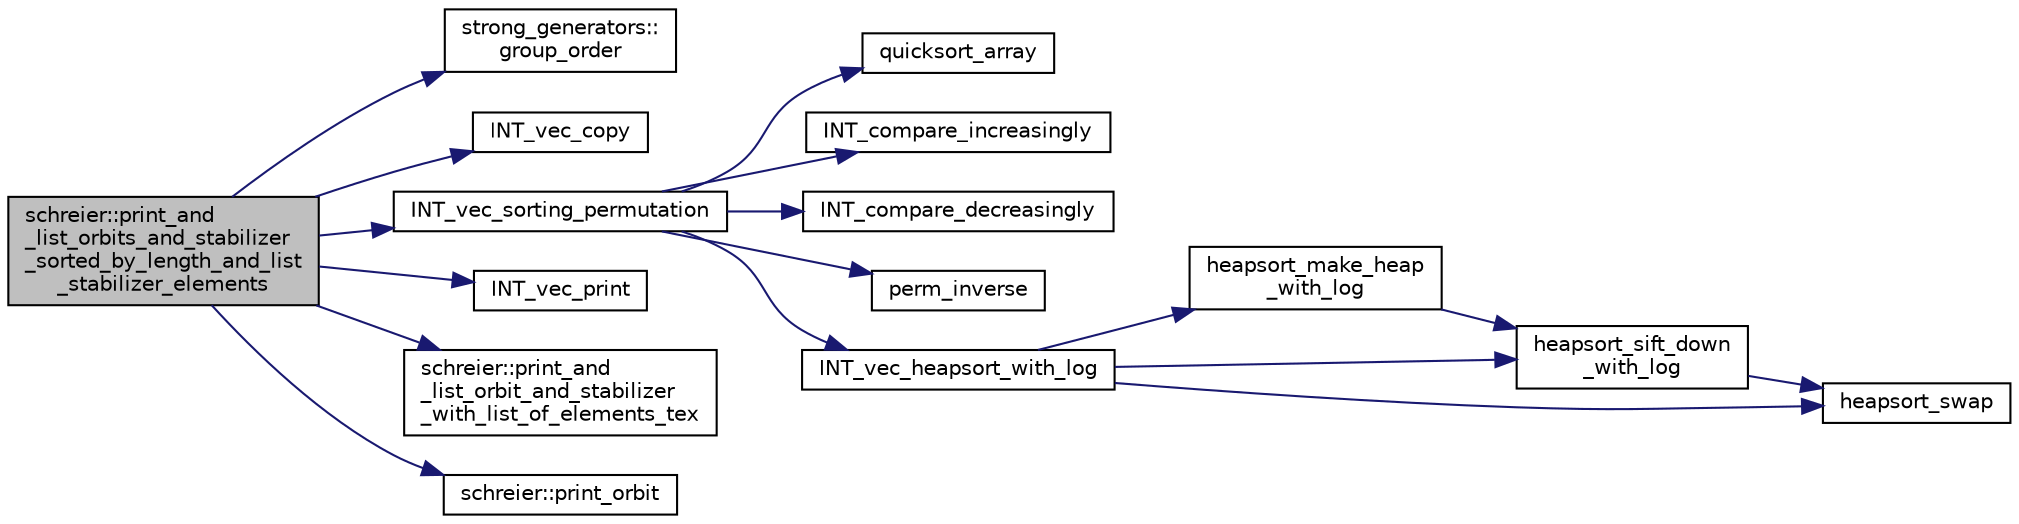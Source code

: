 digraph "schreier::print_and_list_orbits_and_stabilizer_sorted_by_length_and_list_stabilizer_elements"
{
  edge [fontname="Helvetica",fontsize="10",labelfontname="Helvetica",labelfontsize="10"];
  node [fontname="Helvetica",fontsize="10",shape=record];
  rankdir="LR";
  Node4029 [label="schreier::print_and\l_list_orbits_and_stabilizer\l_sorted_by_length_and_list\l_stabilizer_elements",height=0.2,width=0.4,color="black", fillcolor="grey75", style="filled", fontcolor="black"];
  Node4029 -> Node4030 [color="midnightblue",fontsize="10",style="solid",fontname="Helvetica"];
  Node4030 [label="strong_generators::\lgroup_order",height=0.2,width=0.4,color="black", fillcolor="white", style="filled",URL="$dc/d09/classstrong__generators.html#a91f453c2bfd6502b96f4b4eed16beb20"];
  Node4029 -> Node4031 [color="midnightblue",fontsize="10",style="solid",fontname="Helvetica"];
  Node4031 [label="INT_vec_copy",height=0.2,width=0.4,color="black", fillcolor="white", style="filled",URL="$df/dbf/sajeeb_8_c.html#ac2d875e27e009af6ec04d17254d11075"];
  Node4029 -> Node4032 [color="midnightblue",fontsize="10",style="solid",fontname="Helvetica"];
  Node4032 [label="INT_vec_sorting_permutation",height=0.2,width=0.4,color="black", fillcolor="white", style="filled",URL="$d5/de2/foundations_2data__structures_2data__structures_8h.html#a10768733e01e8c9ded3c886e6ddb671e"];
  Node4032 -> Node4033 [color="midnightblue",fontsize="10",style="solid",fontname="Helvetica"];
  Node4033 [label="quicksort_array",height=0.2,width=0.4,color="black", fillcolor="white", style="filled",URL="$d4/dd7/sorting_8_c.html#a660db9b0f6bc8a01353f32f3e02638f6"];
  Node4032 -> Node4034 [color="midnightblue",fontsize="10",style="solid",fontname="Helvetica"];
  Node4034 [label="INT_compare_increasingly",height=0.2,width=0.4,color="black", fillcolor="white", style="filled",URL="$d4/dd7/sorting_8_c.html#a53c48a8669e34ab2171690080d493f31"];
  Node4032 -> Node4035 [color="midnightblue",fontsize="10",style="solid",fontname="Helvetica"];
  Node4035 [label="INT_compare_decreasingly",height=0.2,width=0.4,color="black", fillcolor="white", style="filled",URL="$d4/dd7/sorting_8_c.html#a41cf7fa2b53a8f12d60971a71ba96a66"];
  Node4032 -> Node4036 [color="midnightblue",fontsize="10",style="solid",fontname="Helvetica"];
  Node4036 [label="perm_inverse",height=0.2,width=0.4,color="black", fillcolor="white", style="filled",URL="$d2/d7c/combinatorics_8_c.html#ab7f02d1e2e257e1118eae354ab16d447"];
  Node4032 -> Node4037 [color="midnightblue",fontsize="10",style="solid",fontname="Helvetica"];
  Node4037 [label="INT_vec_heapsort_with_log",height=0.2,width=0.4,color="black", fillcolor="white", style="filled",URL="$d4/dd7/sorting_8_c.html#a9d838c341cd204ed79499960a8ed393d"];
  Node4037 -> Node4038 [color="midnightblue",fontsize="10",style="solid",fontname="Helvetica"];
  Node4038 [label="heapsort_make_heap\l_with_log",height=0.2,width=0.4,color="black", fillcolor="white", style="filled",URL="$d4/dd7/sorting_8_c.html#a100d0747647500480fe5dc76ff98cee5"];
  Node4038 -> Node4039 [color="midnightblue",fontsize="10",style="solid",fontname="Helvetica"];
  Node4039 [label="heapsort_sift_down\l_with_log",height=0.2,width=0.4,color="black", fillcolor="white", style="filled",URL="$d4/dd7/sorting_8_c.html#ac7af225fae479a93d6957f79734ba2a6"];
  Node4039 -> Node4040 [color="midnightblue",fontsize="10",style="solid",fontname="Helvetica"];
  Node4040 [label="heapsort_swap",height=0.2,width=0.4,color="black", fillcolor="white", style="filled",URL="$d4/dd7/sorting_8_c.html#a8f048362e6065297b19b6975bcbbfcc6"];
  Node4037 -> Node4040 [color="midnightblue",fontsize="10",style="solid",fontname="Helvetica"];
  Node4037 -> Node4039 [color="midnightblue",fontsize="10",style="solid",fontname="Helvetica"];
  Node4029 -> Node4041 [color="midnightblue",fontsize="10",style="solid",fontname="Helvetica"];
  Node4041 [label="INT_vec_print",height=0.2,width=0.4,color="black", fillcolor="white", style="filled",URL="$df/dbf/sajeeb_8_c.html#a79a5901af0b47dd0d694109543c027fe"];
  Node4029 -> Node4042 [color="midnightblue",fontsize="10",style="solid",fontname="Helvetica"];
  Node4042 [label="schreier::print_and\l_list_orbit_and_stabilizer\l_with_list_of_elements_tex",height=0.2,width=0.4,color="black", fillcolor="white", style="filled",URL="$d3/dd6/classschreier.html#a6e37f40487e0dc0941ebb36d9250a4c5"];
  Node4029 -> Node4043 [color="midnightblue",fontsize="10",style="solid",fontname="Helvetica"];
  Node4043 [label="schreier::print_orbit",height=0.2,width=0.4,color="black", fillcolor="white", style="filled",URL="$d3/dd6/classschreier.html#ac30bbfe09706ff8ccaf27c2cf8074594"];
}
